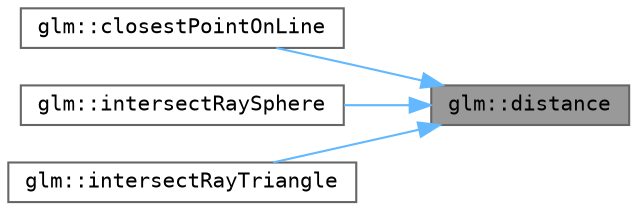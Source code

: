 digraph "glm::distance"
{
 // LATEX_PDF_SIZE
  bgcolor="transparent";
  edge [fontname=Terminal,fontsize=10,labelfontname=Helvetica,labelfontsize=10];
  node [fontname=Terminal,fontsize=10,shape=box,height=0.2,width=0.4];
  rankdir="RL";
  Node1 [label="glm::distance",height=0.2,width=0.4,color="gray40", fillcolor="grey60", style="filled", fontcolor="black",tooltip=" "];
  Node1 -> Node2 [dir="back",color="steelblue1",style="solid"];
  Node2 [label="glm::closestPointOnLine",height=0.2,width=0.4,color="grey40", fillcolor="white", style="filled",URL="$group__gtx__closest__point.html#ga9eb4acb0e39642c8f45e61125767f86b",tooltip=" "];
  Node1 -> Node3 [dir="back",color="steelblue1",style="solid"];
  Node3 [label="glm::intersectRaySphere",height=0.2,width=0.4,color="grey40", fillcolor="white", style="filled",URL="$group__gtx__intersect.html#gad28c00515b823b579c608aafa1100c1d",tooltip=" "];
  Node1 -> Node4 [dir="back",color="steelblue1",style="solid"];
  Node4 [label="glm::intersectRayTriangle",height=0.2,width=0.4,color="grey40", fillcolor="white", style="filled",URL="$group__gtx__intersect.html#ga65bf2c594482f04881c36bc761f9e946",tooltip=" "];
}
